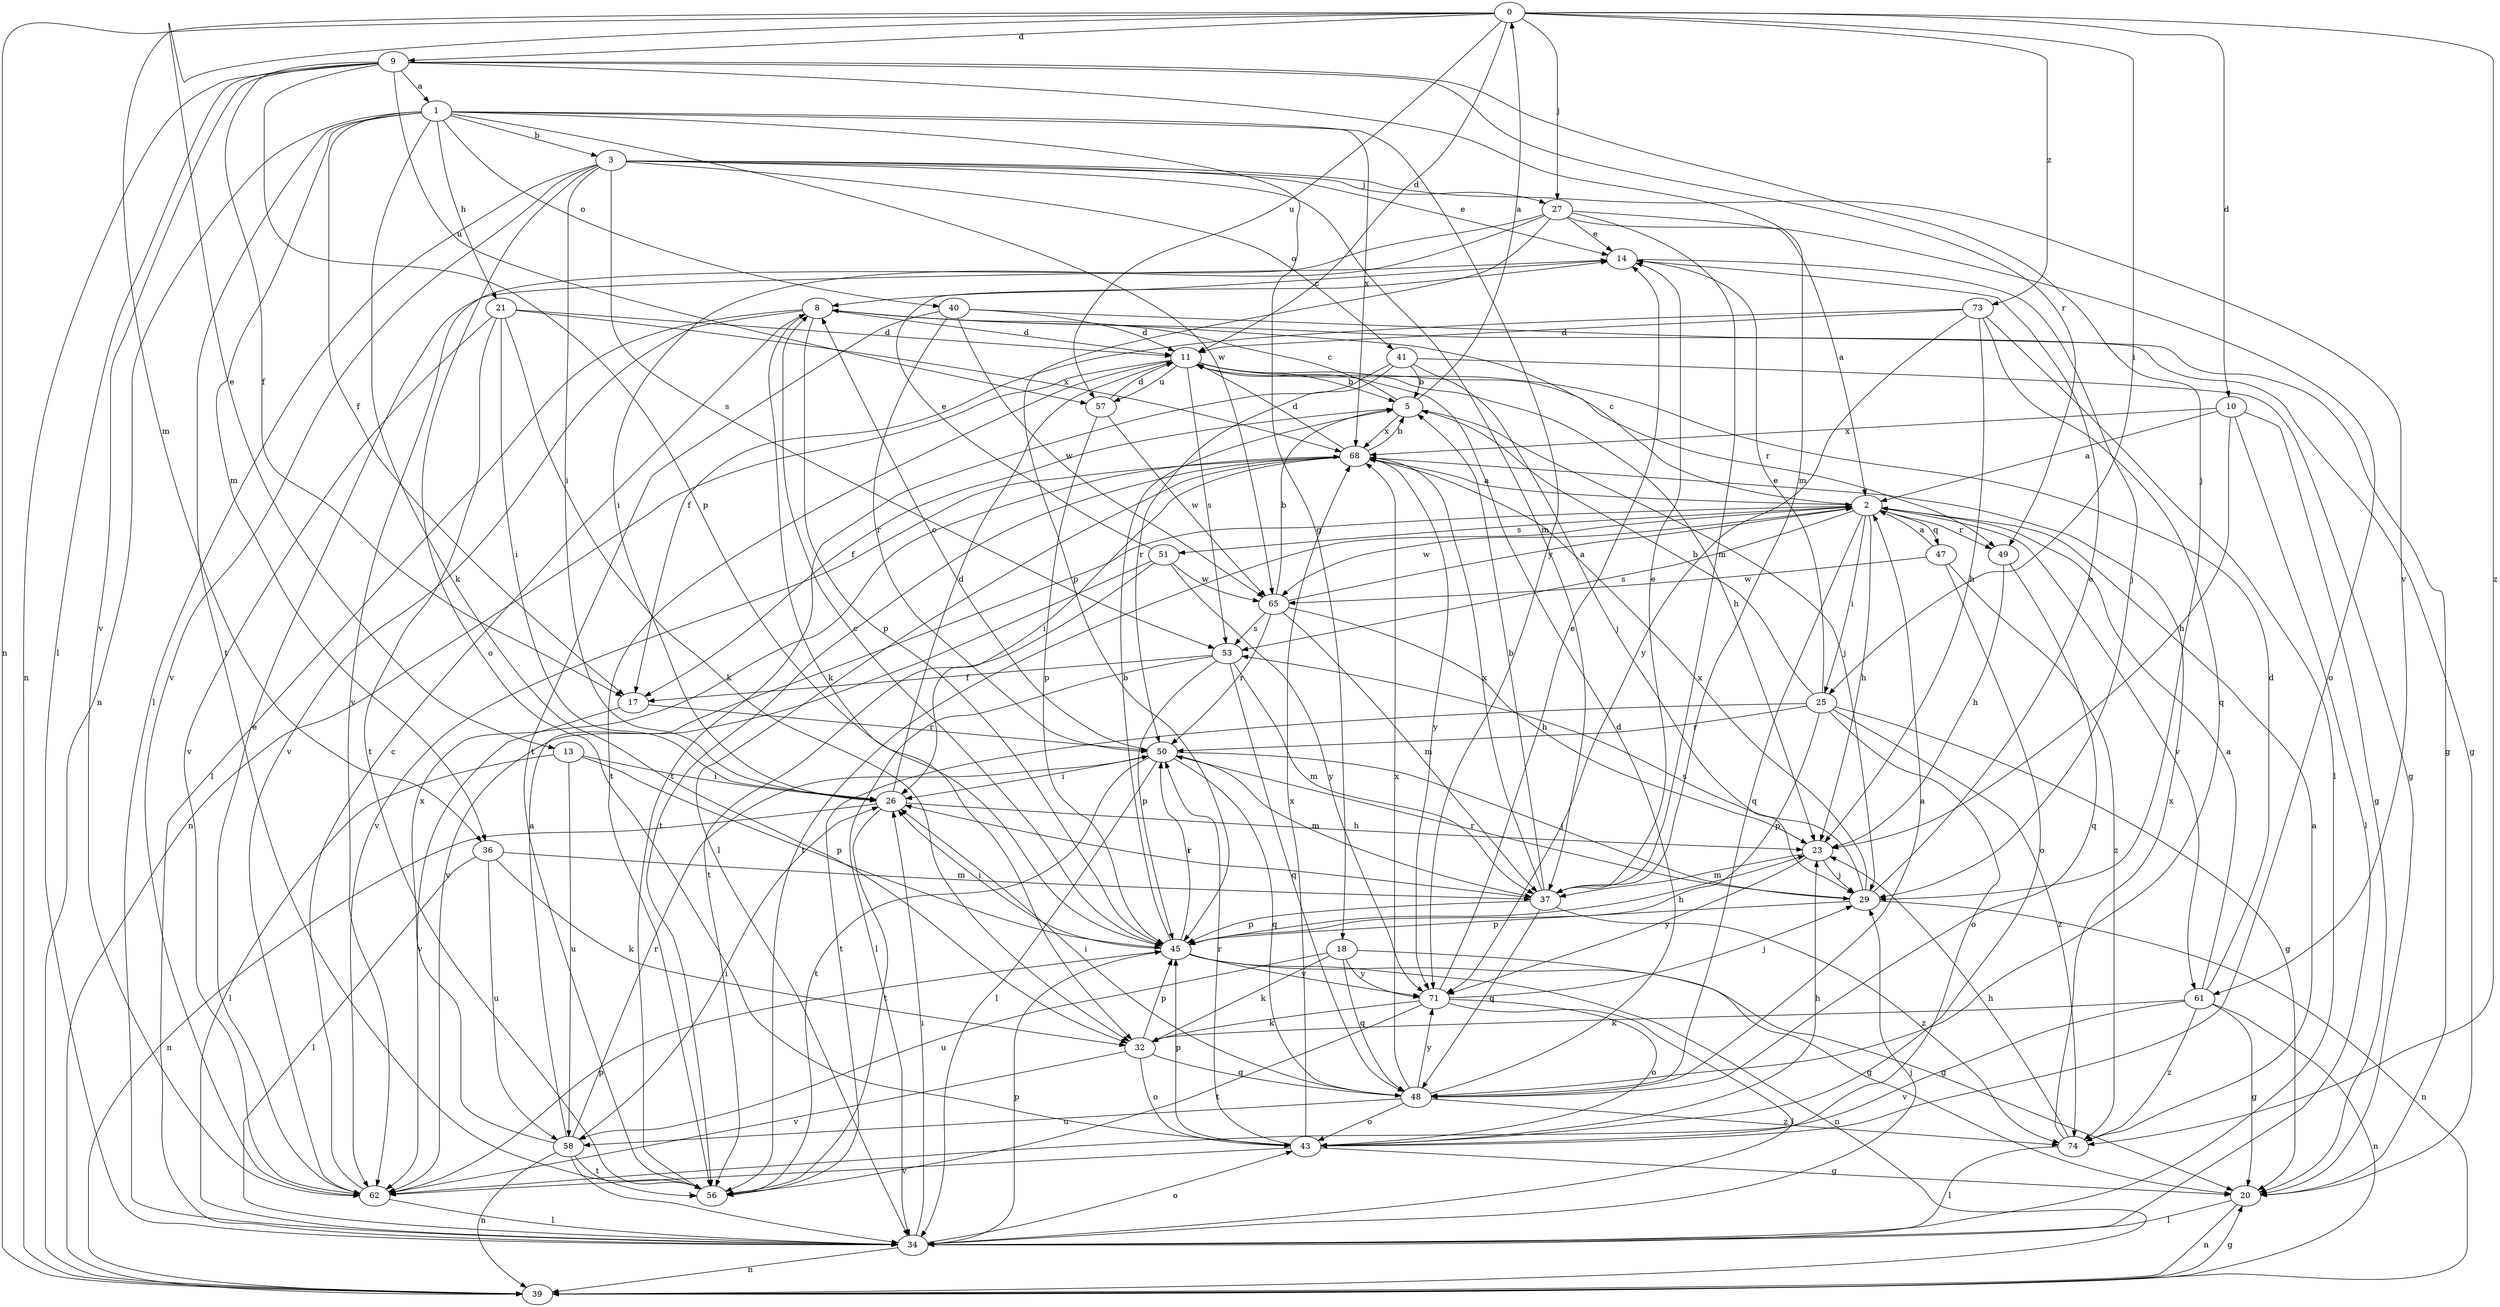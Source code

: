 strict digraph  {
0;
1;
2;
3;
5;
8;
9;
10;
11;
13;
14;
17;
18;
20;
21;
23;
25;
26;
27;
29;
32;
34;
36;
37;
39;
40;
41;
43;
45;
47;
48;
49;
50;
51;
53;
56;
57;
58;
61;
62;
65;
68;
71;
73;
74;
0 -> 9  [label=d];
0 -> 10  [label=d];
0 -> 11  [label=d];
0 -> 13  [label=e];
0 -> 25  [label=i];
0 -> 27  [label=j];
0 -> 36  [label=m];
0 -> 39  [label=n];
0 -> 57  [label=u];
0 -> 73  [label=z];
0 -> 74  [label=z];
1 -> 3  [label=b];
1 -> 17  [label=f];
1 -> 18  [label=g];
1 -> 21  [label=h];
1 -> 32  [label=k];
1 -> 36  [label=m];
1 -> 39  [label=n];
1 -> 40  [label=o];
1 -> 56  [label=t];
1 -> 65  [label=w];
1 -> 68  [label=x];
1 -> 71  [label=y];
2 -> 8  [label=c];
2 -> 23  [label=h];
2 -> 25  [label=i];
2 -> 47  [label=q];
2 -> 48  [label=q];
2 -> 49  [label=r];
2 -> 51  [label=s];
2 -> 53  [label=s];
2 -> 56  [label=t];
2 -> 61  [label=v];
2 -> 65  [label=w];
3 -> 14  [label=e];
3 -> 26  [label=i];
3 -> 27  [label=j];
3 -> 34  [label=l];
3 -> 37  [label=m];
3 -> 41  [label=o];
3 -> 43  [label=o];
3 -> 53  [label=s];
3 -> 61  [label=v];
3 -> 62  [label=v];
5 -> 0  [label=a];
5 -> 8  [label=c];
5 -> 17  [label=f];
5 -> 29  [label=j];
5 -> 68  [label=x];
8 -> 11  [label=d];
8 -> 20  [label=g];
8 -> 32  [label=k];
8 -> 34  [label=l];
8 -> 45  [label=p];
8 -> 62  [label=v];
9 -> 1  [label=a];
9 -> 17  [label=f];
9 -> 29  [label=j];
9 -> 34  [label=l];
9 -> 37  [label=m];
9 -> 39  [label=n];
9 -> 45  [label=p];
9 -> 49  [label=r];
9 -> 57  [label=u];
9 -> 62  [label=v];
10 -> 2  [label=a];
10 -> 20  [label=g];
10 -> 23  [label=h];
10 -> 34  [label=l];
10 -> 68  [label=x];
11 -> 5  [label=b];
11 -> 23  [label=h];
11 -> 39  [label=n];
11 -> 49  [label=r];
11 -> 53  [label=s];
11 -> 56  [label=t];
11 -> 57  [label=u];
13 -> 26  [label=i];
13 -> 34  [label=l];
13 -> 45  [label=p];
13 -> 58  [label=u];
14 -> 8  [label=c];
14 -> 29  [label=j];
17 -> 50  [label=r];
17 -> 62  [label=v];
18 -> 20  [label=g];
18 -> 32  [label=k];
18 -> 48  [label=q];
18 -> 58  [label=u];
18 -> 71  [label=y];
20 -> 34  [label=l];
20 -> 39  [label=n];
21 -> 11  [label=d];
21 -> 26  [label=i];
21 -> 32  [label=k];
21 -> 56  [label=t];
21 -> 62  [label=v];
21 -> 68  [label=x];
23 -> 29  [label=j];
23 -> 37  [label=m];
23 -> 71  [label=y];
25 -> 5  [label=b];
25 -> 14  [label=e];
25 -> 20  [label=g];
25 -> 43  [label=o];
25 -> 45  [label=p];
25 -> 50  [label=r];
25 -> 56  [label=t];
25 -> 74  [label=z];
26 -> 11  [label=d];
26 -> 23  [label=h];
26 -> 39  [label=n];
26 -> 56  [label=t];
27 -> 2  [label=a];
27 -> 14  [label=e];
27 -> 26  [label=i];
27 -> 37  [label=m];
27 -> 43  [label=o];
27 -> 45  [label=p];
27 -> 62  [label=v];
29 -> 14  [label=e];
29 -> 39  [label=n];
29 -> 45  [label=p];
29 -> 50  [label=r];
29 -> 53  [label=s];
29 -> 68  [label=x];
32 -> 43  [label=o];
32 -> 45  [label=p];
32 -> 48  [label=q];
32 -> 62  [label=v];
34 -> 26  [label=i];
34 -> 29  [label=j];
34 -> 39  [label=n];
34 -> 43  [label=o];
34 -> 45  [label=p];
36 -> 32  [label=k];
36 -> 34  [label=l];
36 -> 37  [label=m];
36 -> 58  [label=u];
37 -> 5  [label=b];
37 -> 14  [label=e];
37 -> 26  [label=i];
37 -> 45  [label=p];
37 -> 48  [label=q];
37 -> 68  [label=x];
37 -> 74  [label=z];
39 -> 20  [label=g];
40 -> 11  [label=d];
40 -> 20  [label=g];
40 -> 50  [label=r];
40 -> 56  [label=t];
40 -> 65  [label=w];
41 -> 5  [label=b];
41 -> 20  [label=g];
41 -> 29  [label=j];
41 -> 50  [label=r];
41 -> 56  [label=t];
43 -> 20  [label=g];
43 -> 23  [label=h];
43 -> 45  [label=p];
43 -> 50  [label=r];
43 -> 62  [label=v];
43 -> 68  [label=x];
45 -> 5  [label=b];
45 -> 8  [label=c];
45 -> 20  [label=g];
45 -> 23  [label=h];
45 -> 26  [label=i];
45 -> 39  [label=n];
45 -> 50  [label=r];
45 -> 71  [label=y];
47 -> 2  [label=a];
47 -> 43  [label=o];
47 -> 65  [label=w];
47 -> 74  [label=z];
48 -> 2  [label=a];
48 -> 11  [label=d];
48 -> 26  [label=i];
48 -> 43  [label=o];
48 -> 58  [label=u];
48 -> 68  [label=x];
48 -> 71  [label=y];
48 -> 74  [label=z];
49 -> 23  [label=h];
49 -> 48  [label=q];
50 -> 8  [label=c];
50 -> 26  [label=i];
50 -> 29  [label=j];
50 -> 34  [label=l];
50 -> 37  [label=m];
50 -> 48  [label=q];
50 -> 56  [label=t];
51 -> 14  [label=e];
51 -> 56  [label=t];
51 -> 62  [label=v];
51 -> 65  [label=w];
51 -> 71  [label=y];
53 -> 17  [label=f];
53 -> 34  [label=l];
53 -> 37  [label=m];
53 -> 45  [label=p];
53 -> 48  [label=q];
57 -> 11  [label=d];
57 -> 45  [label=p];
57 -> 65  [label=w];
58 -> 2  [label=a];
58 -> 26  [label=i];
58 -> 34  [label=l];
58 -> 39  [label=n];
58 -> 50  [label=r];
58 -> 56  [label=t];
58 -> 68  [label=x];
61 -> 2  [label=a];
61 -> 11  [label=d];
61 -> 20  [label=g];
61 -> 32  [label=k];
61 -> 39  [label=n];
61 -> 62  [label=v];
61 -> 74  [label=z];
62 -> 8  [label=c];
62 -> 14  [label=e];
62 -> 34  [label=l];
62 -> 45  [label=p];
65 -> 2  [label=a];
65 -> 5  [label=b];
65 -> 23  [label=h];
65 -> 37  [label=m];
65 -> 50  [label=r];
65 -> 53  [label=s];
68 -> 2  [label=a];
68 -> 5  [label=b];
68 -> 11  [label=d];
68 -> 26  [label=i];
68 -> 34  [label=l];
68 -> 56  [label=t];
68 -> 62  [label=v];
68 -> 71  [label=y];
71 -> 14  [label=e];
71 -> 29  [label=j];
71 -> 32  [label=k];
71 -> 34  [label=l];
71 -> 43  [label=o];
71 -> 56  [label=t];
73 -> 11  [label=d];
73 -> 17  [label=f];
73 -> 23  [label=h];
73 -> 34  [label=l];
73 -> 48  [label=q];
73 -> 71  [label=y];
74 -> 2  [label=a];
74 -> 23  [label=h];
74 -> 34  [label=l];
74 -> 68  [label=x];
}
